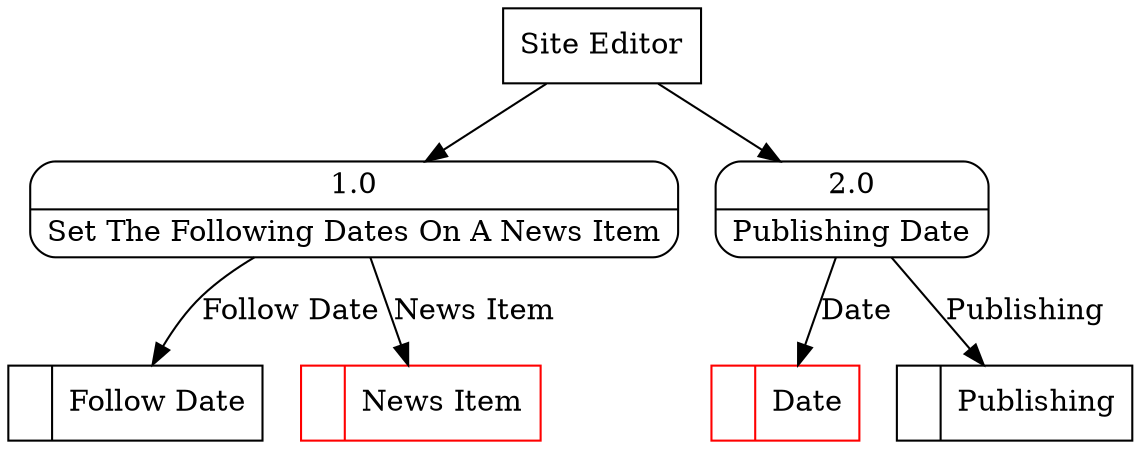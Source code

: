 digraph dfd2{ 
node[shape=record]
200 [label="<f0>  |<f1> Follow Date " ];
201 [label="<f0>  |<f1> News Item " color=red];
202 [label="<f0>  |<f1> Date " color=red];
203 [label="<f0>  |<f1> Publishing " ];
204 [label="Site Editor" shape=box];
205 [label="{<f0> 1.0|<f1> Set The Following Dates On A News Item }" shape=Mrecord];
206 [label="{<f0> 2.0|<f1> Publishing Date }" shape=Mrecord];
204 -> 205
204 -> 206
205 -> 200 [label="Follow Date"]
205 -> 201 [label="News Item"]
206 -> 202 [label="Date"]
206 -> 203 [label="Publishing"]
}